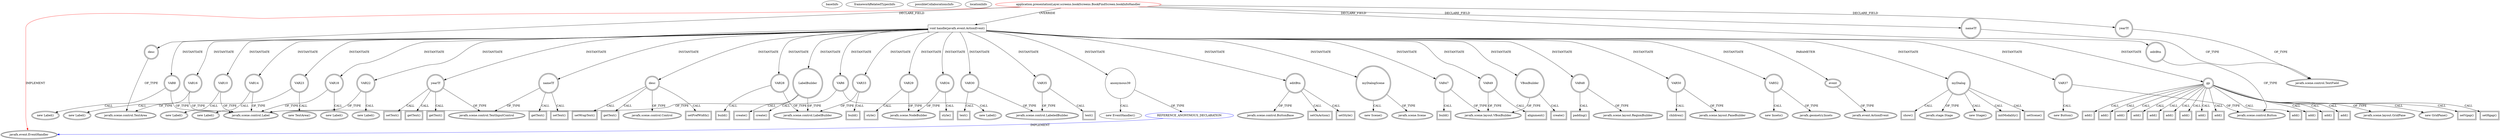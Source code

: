 digraph {
baseInfo[graphId=760,category="extension_graph",isAnonymous=false,possibleRelation=true]
frameworkRelatedTypesInfo[0="javafx.event.EventHandler"]
possibleCollaborationsInfo[0="760~OVERRIDING_METHOD_DECLARATION-INSTANTIATION-~javafx.event.EventHandler ~javafx.event.EventHandler ~false~true"]
locationInfo[projectName="KraiZeur-library",filePath="/KraiZeur-library/library-master/src/application/presentationLayer/screens/bookScreens/BookFindScreen.java",contextSignature="bookInfoHandler",graphId="760"]
0[label="application.presentationLayer.screens.bookScreens.BookFindScreen.bookInfoHandler",vertexType="ROOT_CLIENT_CLASS_DECLARATION",isFrameworkType=false,color=red]
1[label="javafx.event.EventHandler",vertexType="FRAMEWORK_INTERFACE_TYPE",isFrameworkType=true,peripheries=2]
2[label="desc",vertexType="FIELD_DECLARATION",isFrameworkType=true,peripheries=2,shape=circle]
3[label="javafx.scene.control.TextArea",vertexType="FRAMEWORK_CLASS_TYPE",isFrameworkType=true,peripheries=2]
4[label="editBtn",vertexType="FIELD_DECLARATION",isFrameworkType=true,peripheries=2,shape=circle]
5[label="javafx.scene.control.Button",vertexType="FRAMEWORK_CLASS_TYPE",isFrameworkType=true,peripheries=2]
6[label="nameTf",vertexType="FIELD_DECLARATION",isFrameworkType=true,peripheries=2,shape=circle]
7[label="javafx.scene.control.TextField",vertexType="FRAMEWORK_CLASS_TYPE",isFrameworkType=true,peripheries=2]
8[label="yearTf",vertexType="FIELD_DECLARATION",isFrameworkType=true,peripheries=2,shape=circle]
10[label="void handle(javafx.event.ActionEvent)",vertexType="OVERRIDING_METHOD_DECLARATION",isFrameworkType=false,shape=box]
11[label="event",vertexType="PARAMETER_DECLARATION",isFrameworkType=true,peripheries=2]
12[label="javafx.event.ActionEvent",vertexType="FRAMEWORK_CLASS_TYPE",isFrameworkType=true,peripheries=2]
14[label="myDialog",vertexType="VARIABLE_EXPRESION",isFrameworkType=true,peripheries=2,shape=circle]
15[label="javafx.stage.Stage",vertexType="FRAMEWORK_CLASS_TYPE",isFrameworkType=true,peripheries=2]
13[label="new Stage()",vertexType="CONSTRUCTOR_CALL",isFrameworkType=true,peripheries=2]
17[label="initModality()",vertexType="INSIDE_CALL",isFrameworkType=true,peripheries=2,shape=box]
19[label="gp",vertexType="VARIABLE_EXPRESION",isFrameworkType=true,peripheries=2,shape=circle]
20[label="javafx.scene.layout.GridPane",vertexType="FRAMEWORK_CLASS_TYPE",isFrameworkType=true,peripheries=2]
18[label="new GridPane()",vertexType="CONSTRUCTOR_CALL",isFrameworkType=true,peripheries=2]
22[label="setVgap()",vertexType="INSIDE_CALL",isFrameworkType=true,peripheries=2,shape=box]
24[label="setHgap()",vertexType="INSIDE_CALL",isFrameworkType=true,peripheries=2,shape=box]
26[label="add()",vertexType="INSIDE_CALL",isFrameworkType=true,peripheries=2,shape=box]
28[label="VAR6",vertexType="VARIABLE_EXPRESION",isFrameworkType=true,peripheries=2,shape=circle]
29[label="javafx.scene.control.Label",vertexType="FRAMEWORK_CLASS_TYPE",isFrameworkType=true,peripheries=2]
27[label="new Label()",vertexType="CONSTRUCTOR_CALL",isFrameworkType=true,peripheries=2]
31[label="add()",vertexType="INSIDE_CALL",isFrameworkType=true,peripheries=2,shape=box]
33[label="VAR8",vertexType="VARIABLE_EXPRESION",isFrameworkType=true,peripheries=2,shape=circle]
32[label="new Label()",vertexType="CONSTRUCTOR_CALL",isFrameworkType=true,peripheries=2]
36[label="add()",vertexType="INSIDE_CALL",isFrameworkType=true,peripheries=2,shape=box]
38[label="VAR10",vertexType="VARIABLE_EXPRESION",isFrameworkType=true,peripheries=2,shape=circle]
37[label="new Label()",vertexType="CONSTRUCTOR_CALL",isFrameworkType=true,peripheries=2]
41[label="add()",vertexType="INSIDE_CALL",isFrameworkType=true,peripheries=2,shape=box]
42[label="nameTf",vertexType="VARIABLE_EXPRESION",isFrameworkType=true,peripheries=2,shape=circle]
44[label="javafx.scene.control.TextInputControl",vertexType="FRAMEWORK_CLASS_TYPE",isFrameworkType=true,peripheries=2]
43[label="setText()",vertexType="INSIDE_CALL",isFrameworkType=true,peripheries=2,shape=box]
46[label="add()",vertexType="INSIDE_CALL",isFrameworkType=true,peripheries=2,shape=box]
48[label="VAR14",vertexType="VARIABLE_EXPRESION",isFrameworkType=true,peripheries=2,shape=circle]
47[label="new Label()",vertexType="CONSTRUCTOR_CALL",isFrameworkType=true,peripheries=2]
51[label="add()",vertexType="INSIDE_CALL",isFrameworkType=true,peripheries=2,shape=box]
53[label="VAR16",vertexType="VARIABLE_EXPRESION",isFrameworkType=true,peripheries=2,shape=circle]
52[label="new Label()",vertexType="CONSTRUCTOR_CALL",isFrameworkType=true,peripheries=2]
56[label="add()",vertexType="INSIDE_CALL",isFrameworkType=true,peripheries=2,shape=box]
58[label="VAR18",vertexType="VARIABLE_EXPRESION",isFrameworkType=true,peripheries=2,shape=circle]
57[label="new Label()",vertexType="CONSTRUCTOR_CALL",isFrameworkType=true,peripheries=2]
61[label="add()",vertexType="INSIDE_CALL",isFrameworkType=true,peripheries=2,shape=box]
62[label="yearTf",vertexType="VARIABLE_EXPRESION",isFrameworkType=true,peripheries=2,shape=circle]
63[label="setText()",vertexType="INSIDE_CALL",isFrameworkType=true,peripheries=2,shape=box]
66[label="add()",vertexType="INSIDE_CALL",isFrameworkType=true,peripheries=2,shape=box]
68[label="VAR22",vertexType="VARIABLE_EXPRESION",isFrameworkType=true,peripheries=2,shape=circle]
67[label="new Label()",vertexType="CONSTRUCTOR_CALL",isFrameworkType=true,peripheries=2]
71[label="VAR23",vertexType="VARIABLE_EXPRESION",isFrameworkType=true,peripheries=2,shape=circle]
70[label="new TextArea()",vertexType="CONSTRUCTOR_CALL",isFrameworkType=true,peripheries=2]
73[label="desc",vertexType="VARIABLE_EXPRESION",isFrameworkType=true,peripheries=2,shape=circle]
75[label="javafx.scene.control.Control",vertexType="FRAMEWORK_CLASS_TYPE",isFrameworkType=true,peripheries=2]
74[label="setPrefWidth()",vertexType="INSIDE_CALL",isFrameworkType=true,peripheries=2,shape=box]
77[label="setWrapText()",vertexType="INSIDE_CALL",isFrameworkType=true,peripheries=2,shape=box]
79[label="add()",vertexType="INSIDE_CALL",isFrameworkType=true,peripheries=2,shape=box]
81[label="add()",vertexType="INSIDE_CALL",isFrameworkType=true,peripheries=2,shape=box]
82[label="VAR28",vertexType="VARIABLE_EXPRESION",isFrameworkType=true,peripheries=2,shape=circle]
84[label="javafx.scene.control.LabelBuilder",vertexType="FRAMEWORK_CLASS_TYPE",isFrameworkType=true,peripheries=2]
83[label="build()",vertexType="INSIDE_CALL",isFrameworkType=true,peripheries=2,shape=box]
85[label="VAR29",vertexType="VARIABLE_EXPRESION",isFrameworkType=true,peripheries=2,shape=circle]
87[label="javafx.scene.NodeBuilder",vertexType="FRAMEWORK_CLASS_TYPE",isFrameworkType=true,peripheries=2]
86[label="style()",vertexType="INSIDE_CALL",isFrameworkType=true,peripheries=2,shape=box]
88[label="VAR30",vertexType="VARIABLE_EXPRESION",isFrameworkType=true,peripheries=2,shape=circle]
90[label="javafx.scene.control.LabeledBuilder",vertexType="FRAMEWORK_CLASS_TYPE",isFrameworkType=true,peripheries=2]
89[label="text()",vertexType="INSIDE_CALL",isFrameworkType=true,peripheries=2,shape=box]
91[label="LabelBuilder",vertexType="VARIABLE_EXPRESION",isFrameworkType=true,peripheries=2,shape=circle]
92[label="create()",vertexType="INSIDE_CALL",isFrameworkType=true,peripheries=2,shape=box]
95[label="add()",vertexType="INSIDE_CALL",isFrameworkType=true,peripheries=2,shape=box]
96[label="VAR33",vertexType="VARIABLE_EXPRESION",isFrameworkType=true,peripheries=2,shape=circle]
97[label="build()",vertexType="INSIDE_CALL",isFrameworkType=true,peripheries=2,shape=box]
99[label="VAR34",vertexType="VARIABLE_EXPRESION",isFrameworkType=true,peripheries=2,shape=circle]
100[label="style()",vertexType="INSIDE_CALL",isFrameworkType=true,peripheries=2,shape=box]
102[label="VAR35",vertexType="VARIABLE_EXPRESION",isFrameworkType=true,peripheries=2,shape=circle]
103[label="text()",vertexType="INSIDE_CALL",isFrameworkType=true,peripheries=2,shape=box]
106[label="create()",vertexType="INSIDE_CALL",isFrameworkType=true,peripheries=2,shape=box]
108[label="VAR37",vertexType="VARIABLE_EXPRESION",isFrameworkType=true,peripheries=2,shape=circle]
107[label="new Button()",vertexType="CONSTRUCTOR_CALL",isFrameworkType=true,peripheries=2]
110[label="editBtn",vertexType="VARIABLE_EXPRESION",isFrameworkType=true,peripheries=2,shape=circle]
112[label="javafx.scene.control.ButtonBase",vertexType="FRAMEWORK_CLASS_TYPE",isFrameworkType=true,peripheries=2]
111[label="setOnAction()",vertexType="INSIDE_CALL",isFrameworkType=true,peripheries=2,shape=box]
114[label="anonymous39",vertexType="VARIABLE_EXPRESION",isFrameworkType=false,shape=circle]
115[label="REFERENCE_ANONYMOUS_DECLARATION",vertexType="REFERENCE_ANONYMOUS_DECLARATION",isFrameworkType=false,color=blue]
113[label="new EventHandler()",vertexType="CONSTRUCTOR_CALL",isFrameworkType=false]
118[label="getText()",vertexType="INSIDE_CALL",isFrameworkType=true,peripheries=2,shape=box]
120[label="getText()",vertexType="INSIDE_CALL",isFrameworkType=true,peripheries=2,shape=box]
122[label="getText()",vertexType="INSIDE_CALL",isFrameworkType=true,peripheries=2,shape=box]
124[label="getText()",vertexType="INSIDE_CALL",isFrameworkType=true,peripheries=2,shape=box]
126[label="setStyle()",vertexType="INSIDE_CALL",isFrameworkType=true,peripheries=2,shape=box]
128[label="add()",vertexType="INSIDE_CALL",isFrameworkType=true,peripheries=2,shape=box]
130[label="myDialogScene",vertexType="VARIABLE_EXPRESION",isFrameworkType=true,peripheries=2,shape=circle]
131[label="javafx.scene.Scene",vertexType="FRAMEWORK_CLASS_TYPE",isFrameworkType=true,peripheries=2]
129[label="new Scene()",vertexType="CONSTRUCTOR_CALL",isFrameworkType=true,peripheries=2]
132[label="VAR47",vertexType="VARIABLE_EXPRESION",isFrameworkType=true,peripheries=2,shape=circle]
134[label="javafx.scene.layout.VBoxBuilder",vertexType="FRAMEWORK_CLASS_TYPE",isFrameworkType=true,peripheries=2]
133[label="build()",vertexType="INSIDE_CALL",isFrameworkType=true,peripheries=2,shape=box]
135[label="VAR48",vertexType="VARIABLE_EXPRESION",isFrameworkType=true,peripheries=2,shape=circle]
137[label="javafx.scene.layout.RegionBuilder",vertexType="FRAMEWORK_CLASS_TYPE",isFrameworkType=true,peripheries=2]
136[label="padding()",vertexType="INSIDE_CALL",isFrameworkType=true,peripheries=2,shape=box]
138[label="VAR49",vertexType="VARIABLE_EXPRESION",isFrameworkType=true,peripheries=2,shape=circle]
139[label="alignment()",vertexType="INSIDE_CALL",isFrameworkType=true,peripheries=2,shape=box]
141[label="VAR50",vertexType="VARIABLE_EXPRESION",isFrameworkType=true,peripheries=2,shape=circle]
143[label="javafx.scene.layout.PaneBuilder",vertexType="FRAMEWORK_CLASS_TYPE",isFrameworkType=true,peripheries=2]
142[label="children()",vertexType="INSIDE_CALL",isFrameworkType=true,peripheries=2,shape=box]
144[label="VBoxBuilder",vertexType="VARIABLE_EXPRESION",isFrameworkType=true,peripheries=2,shape=circle]
145[label="create()",vertexType="INSIDE_CALL",isFrameworkType=true,peripheries=2,shape=box]
148[label="VAR52",vertexType="VARIABLE_EXPRESION",isFrameworkType=true,peripheries=2,shape=circle]
149[label="javafx.geometry.Insets",vertexType="FRAMEWORK_CLASS_TYPE",isFrameworkType=true,peripheries=2]
147[label="new Insets()",vertexType="CONSTRUCTOR_CALL",isFrameworkType=true,peripheries=2]
151[label="setScene()",vertexType="INSIDE_CALL",isFrameworkType=true,peripheries=2,shape=box]
153[label="show()",vertexType="INSIDE_CALL",isFrameworkType=true,peripheries=2,shape=box]
0->1[label="IMPLEMENT",color=red]
0->2[label="DECLARE_FIELD"]
2->3[label="OF_TYPE"]
0->4[label="DECLARE_FIELD"]
4->5[label="OF_TYPE"]
0->6[label="DECLARE_FIELD"]
6->7[label="OF_TYPE"]
0->8[label="DECLARE_FIELD"]
8->7[label="OF_TYPE"]
0->10[label="OVERRIDE"]
11->12[label="OF_TYPE"]
10->11[label="PARAMETER"]
10->14[label="INSTANTIATE"]
14->15[label="OF_TYPE"]
14->13[label="CALL"]
14->17[label="CALL"]
10->19[label="INSTANTIATE"]
19->20[label="OF_TYPE"]
19->18[label="CALL"]
19->22[label="CALL"]
19->24[label="CALL"]
19->26[label="CALL"]
10->28[label="INSTANTIATE"]
28->29[label="OF_TYPE"]
28->27[label="CALL"]
19->31[label="CALL"]
10->33[label="INSTANTIATE"]
33->29[label="OF_TYPE"]
33->32[label="CALL"]
19->36[label="CALL"]
10->38[label="INSTANTIATE"]
38->29[label="OF_TYPE"]
38->37[label="CALL"]
19->41[label="CALL"]
10->42[label="INSTANTIATE"]
42->44[label="OF_TYPE"]
42->43[label="CALL"]
19->46[label="CALL"]
10->48[label="INSTANTIATE"]
48->29[label="OF_TYPE"]
48->47[label="CALL"]
19->51[label="CALL"]
10->53[label="INSTANTIATE"]
53->29[label="OF_TYPE"]
53->52[label="CALL"]
19->56[label="CALL"]
10->58[label="INSTANTIATE"]
58->29[label="OF_TYPE"]
58->57[label="CALL"]
19->61[label="CALL"]
10->62[label="INSTANTIATE"]
62->44[label="OF_TYPE"]
62->63[label="CALL"]
19->66[label="CALL"]
10->68[label="INSTANTIATE"]
68->29[label="OF_TYPE"]
68->67[label="CALL"]
10->71[label="INSTANTIATE"]
71->3[label="OF_TYPE"]
71->70[label="CALL"]
10->73[label="INSTANTIATE"]
73->75[label="OF_TYPE"]
73->74[label="CALL"]
73->77[label="CALL"]
19->79[label="CALL"]
19->81[label="CALL"]
10->82[label="INSTANTIATE"]
82->84[label="OF_TYPE"]
82->83[label="CALL"]
10->85[label="INSTANTIATE"]
85->87[label="OF_TYPE"]
85->86[label="CALL"]
10->88[label="INSTANTIATE"]
88->90[label="OF_TYPE"]
88->89[label="CALL"]
10->91[label="INSTANTIATE"]
91->84[label="OF_TYPE"]
91->92[label="CALL"]
19->95[label="CALL"]
10->96[label="INSTANTIATE"]
96->84[label="OF_TYPE"]
96->97[label="CALL"]
10->99[label="INSTANTIATE"]
99->87[label="OF_TYPE"]
99->100[label="CALL"]
10->102[label="INSTANTIATE"]
102->90[label="OF_TYPE"]
102->103[label="CALL"]
91->106[label="CALL"]
10->108[label="INSTANTIATE"]
108->5[label="OF_TYPE"]
108->107[label="CALL"]
10->110[label="INSTANTIATE"]
110->112[label="OF_TYPE"]
110->111[label="CALL"]
10->114[label="INSTANTIATE"]
115->1[label="IMPLEMENT",color=blue]
114->115[label="OF_TYPE"]
114->113[label="CALL"]
73->118[label="CALL"]
42->120[label="CALL"]
62->122[label="CALL"]
62->124[label="CALL"]
110->126[label="CALL"]
19->128[label="CALL"]
10->130[label="INSTANTIATE"]
130->131[label="OF_TYPE"]
130->129[label="CALL"]
10->132[label="INSTANTIATE"]
132->134[label="OF_TYPE"]
132->133[label="CALL"]
10->135[label="INSTANTIATE"]
135->137[label="OF_TYPE"]
135->136[label="CALL"]
10->138[label="INSTANTIATE"]
138->134[label="OF_TYPE"]
138->139[label="CALL"]
10->141[label="INSTANTIATE"]
141->143[label="OF_TYPE"]
141->142[label="CALL"]
10->144[label="INSTANTIATE"]
144->134[label="OF_TYPE"]
144->145[label="CALL"]
10->148[label="INSTANTIATE"]
148->149[label="OF_TYPE"]
148->147[label="CALL"]
14->151[label="CALL"]
14->153[label="CALL"]
}
